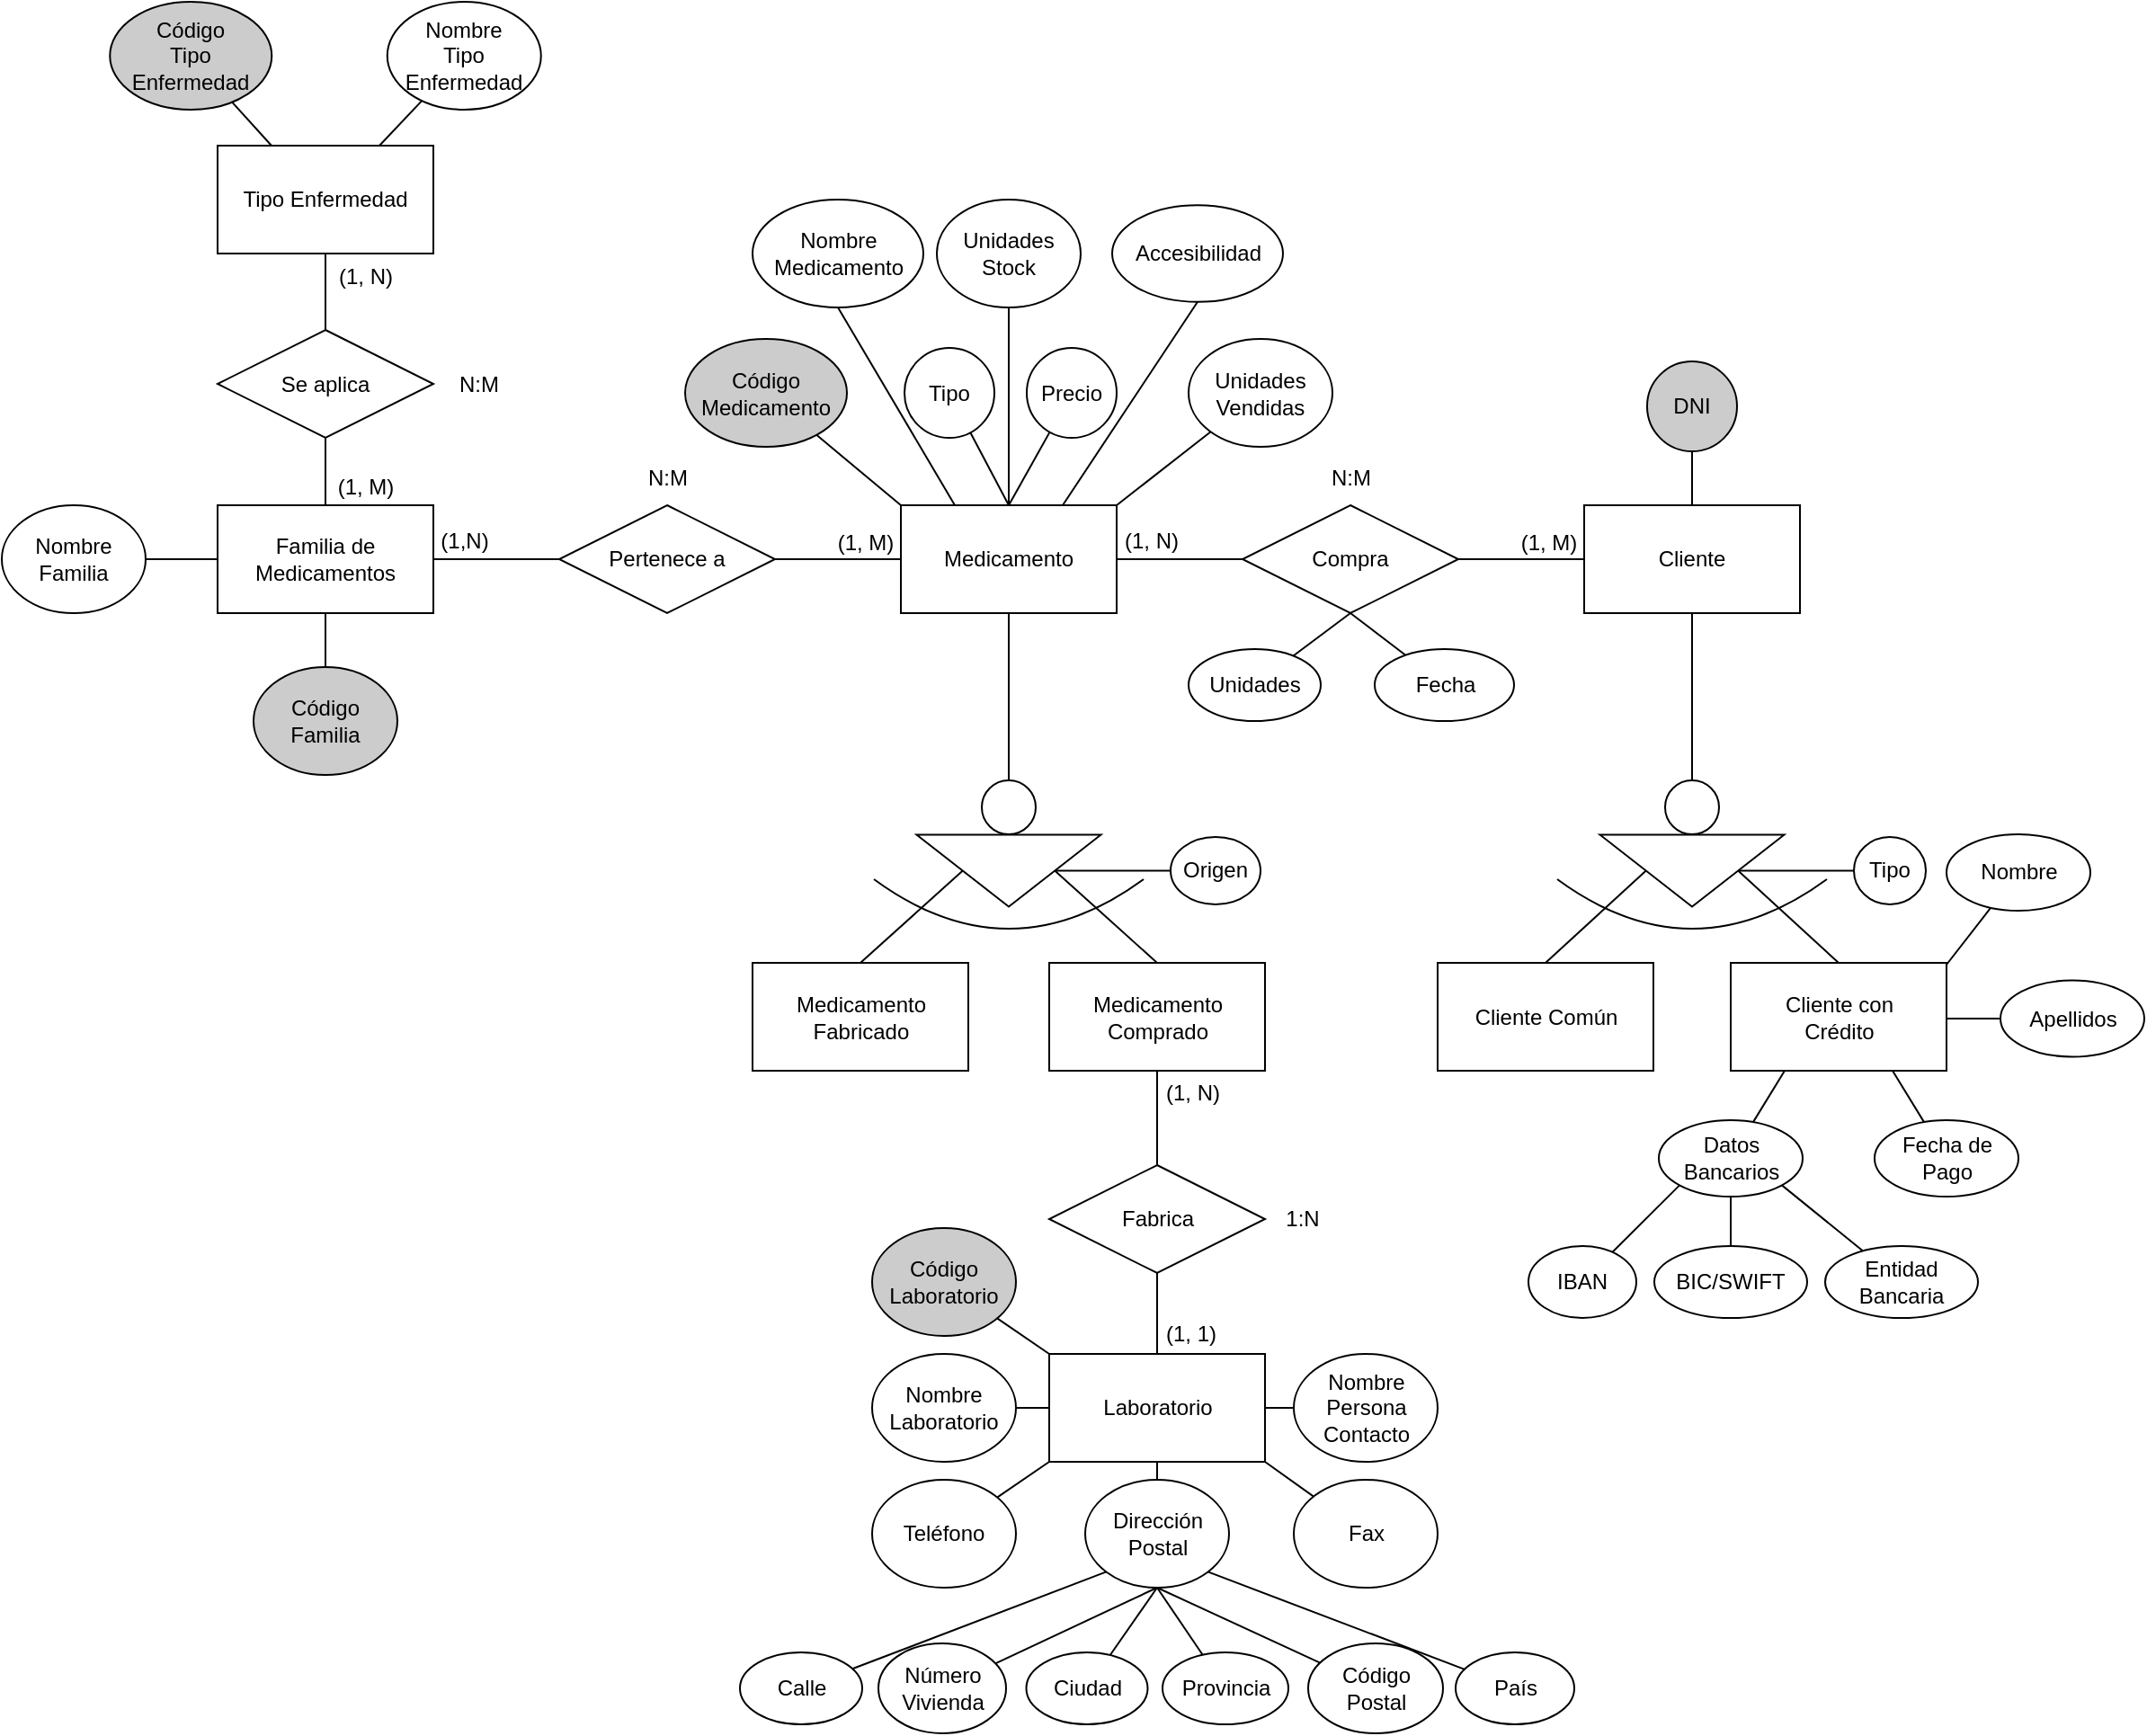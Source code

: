<mxfile version="28.2.5">
  <diagram name="Página-1" id="JD4PwRJWL19lmeDQ-SRT">
    <mxGraphModel grid="1" page="1" gridSize="10" guides="1" tooltips="1" connect="1" arrows="1" fold="1" pageScale="1" pageWidth="827" pageHeight="1169" math="0" shadow="0">
      <root>
        <mxCell id="0" />
        <mxCell id="1" parent="0" />
        <mxCell id="bsWr_UcNcLmMSR5cFl7x-3" style="rounded=0;orthogonalLoop=1;jettySize=auto;html=1;exitX=0.5;exitY=1;exitDx=0;exitDy=0;entryX=0.5;entryY=0;entryDx=0;entryDy=0;endArrow=none;endFill=0;" edge="1" parent="1" source="bqk4x763D3VUu08GPl7H-1" target="bsWr_UcNcLmMSR5cFl7x-2">
          <mxGeometry relative="1" as="geometry" />
        </mxCell>
        <mxCell id="bsWr_UcNcLmMSR5cFl7x-15" style="rounded=0;orthogonalLoop=1;jettySize=auto;html=1;exitX=1;exitY=0.5;exitDx=0;exitDy=0;entryX=0;entryY=0.5;entryDx=0;entryDy=0;endArrow=none;endFill=0;" edge="1" parent="1" source="bqk4x763D3VUu08GPl7H-1" target="bsWr_UcNcLmMSR5cFl7x-13">
          <mxGeometry relative="1" as="geometry" />
        </mxCell>
        <mxCell id="oKF7ZbudDrG4dtmhBBgI-5" style="rounded=0;orthogonalLoop=1;jettySize=auto;html=1;exitX=0;exitY=0;exitDx=0;exitDy=0;endArrow=none;endFill=0;" edge="1" parent="1" source="bqk4x763D3VUu08GPl7H-1" target="bqk4x763D3VUu08GPl7H-2">
          <mxGeometry relative="1" as="geometry" />
        </mxCell>
        <mxCell id="oKF7ZbudDrG4dtmhBBgI-6" style="rounded=0;orthogonalLoop=1;jettySize=auto;html=1;exitX=0.25;exitY=0;exitDx=0;exitDy=0;endArrow=none;endFill=0;entryX=0.5;entryY=1;entryDx=0;entryDy=0;" edge="1" parent="1" source="bqk4x763D3VUu08GPl7H-1" target="bqk4x763D3VUu08GPl7H-3">
          <mxGeometry relative="1" as="geometry" />
        </mxCell>
        <mxCell id="oKF7ZbudDrG4dtmhBBgI-7" style="rounded=0;orthogonalLoop=1;jettySize=auto;html=1;exitX=0.5;exitY=0;exitDx=0;exitDy=0;endArrow=none;endFill=0;" edge="1" parent="1" source="bqk4x763D3VUu08GPl7H-1" target="bqk4x763D3VUu08GPl7H-12">
          <mxGeometry relative="1" as="geometry" />
        </mxCell>
        <mxCell id="oKF7ZbudDrG4dtmhBBgI-8" style="rounded=0;orthogonalLoop=1;jettySize=auto;html=1;exitX=0.5;exitY=0;exitDx=0;exitDy=0;endArrow=none;endFill=0;" edge="1" parent="1" source="bqk4x763D3VUu08GPl7H-1" target="bqk4x763D3VUu08GPl7H-9">
          <mxGeometry relative="1" as="geometry" />
        </mxCell>
        <mxCell id="oKF7ZbudDrG4dtmhBBgI-9" style="rounded=0;orthogonalLoop=1;jettySize=auto;html=1;exitX=0.75;exitY=0;exitDx=0;exitDy=0;endArrow=none;endFill=0;entryX=0.5;entryY=1;entryDx=0;entryDy=0;" edge="1" parent="1" source="bqk4x763D3VUu08GPl7H-1" target="bqk4x763D3VUu08GPl7H-10">
          <mxGeometry relative="1" as="geometry" />
        </mxCell>
        <mxCell id="oKF7ZbudDrG4dtmhBBgI-10" style="rounded=0;orthogonalLoop=1;jettySize=auto;html=1;exitX=1;exitY=0;exitDx=0;exitDy=0;endArrow=none;endFill=0;" edge="1" parent="1" source="bqk4x763D3VUu08GPl7H-1" target="bqk4x763D3VUu08GPl7H-8">
          <mxGeometry relative="1" as="geometry" />
        </mxCell>
        <mxCell id="oKF7ZbudDrG4dtmhBBgI-11" style="rounded=0;orthogonalLoop=1;jettySize=auto;html=1;exitX=0.5;exitY=0;exitDx=0;exitDy=0;endArrow=none;endFill=0;" edge="1" parent="1" source="bqk4x763D3VUu08GPl7H-1" target="bqk4x763D3VUu08GPl7H-7">
          <mxGeometry relative="1" as="geometry" />
        </mxCell>
        <mxCell id="bqk4x763D3VUu08GPl7H-1" value="Medicamento" style="rounded=0;whiteSpace=wrap;html=1;" vertex="1" parent="1">
          <mxGeometry x="350" y="350" width="120" height="60" as="geometry" />
        </mxCell>
        <mxCell id="bqk4x763D3VUu08GPl7H-2" value="Código&lt;div&gt;Medicamento&lt;/div&gt;" style="ellipse;whiteSpace=wrap;html=1;strokeColor=default;fillColor=#CCCCCC;" vertex="1" parent="1">
          <mxGeometry x="230" y="257.5" width="90" height="60" as="geometry" />
        </mxCell>
        <mxCell id="bqk4x763D3VUu08GPl7H-3" value="Nombre&lt;div&gt;Medicamento&lt;/div&gt;" style="ellipse;whiteSpace=wrap;html=1;" vertex="1" parent="1">
          <mxGeometry x="267.5" y="180" width="95" height="60" as="geometry" />
        </mxCell>
        <mxCell id="bqk4x763D3VUu08GPl7H-7" value="Unidades Stock" style="ellipse;whiteSpace=wrap;html=1;" vertex="1" parent="1">
          <mxGeometry x="370" y="180" width="80" height="60" as="geometry" />
        </mxCell>
        <mxCell id="bqk4x763D3VUu08GPl7H-8" value="Unidades Vendidas" style="ellipse;whiteSpace=wrap;html=1;" vertex="1" parent="1">
          <mxGeometry x="510" y="257.5" width="80" height="60" as="geometry" />
        </mxCell>
        <mxCell id="bqk4x763D3VUu08GPl7H-9" value="Precio" style="ellipse;whiteSpace=wrap;html=1;" vertex="1" parent="1">
          <mxGeometry x="420" y="262.5" width="50" height="50" as="geometry" />
        </mxCell>
        <mxCell id="bqk4x763D3VUu08GPl7H-10" value="Accesibilidad" style="ellipse;whiteSpace=wrap;html=1;" vertex="1" parent="1">
          <mxGeometry x="467.5" y="183.13" width="95" height="53.75" as="geometry" />
        </mxCell>
        <mxCell id="S5JQYW-aJIc7uWE8FAIE-22" style="rounded=0;orthogonalLoop=1;jettySize=auto;html=1;exitX=0;exitY=0;exitDx=0;exitDy=0;endArrow=none;endFill=0;" edge="1" parent="1" source="bqk4x763D3VUu08GPl7H-11" target="bqk4x763D3VUu08GPl7H-13">
          <mxGeometry relative="1" as="geometry" />
        </mxCell>
        <mxCell id="S5JQYW-aJIc7uWE8FAIE-23" style="rounded=0;orthogonalLoop=1;jettySize=auto;html=1;exitX=0;exitY=1;exitDx=0;exitDy=0;endArrow=none;endFill=0;" edge="1" parent="1" source="bqk4x763D3VUu08GPl7H-11" target="bqk4x763D3VUu08GPl7H-15">
          <mxGeometry relative="1" as="geometry" />
        </mxCell>
        <mxCell id="S5JQYW-aJIc7uWE8FAIE-24" style="rounded=0;orthogonalLoop=1;jettySize=auto;html=1;exitX=0.5;exitY=1;exitDx=0;exitDy=0;endArrow=none;endFill=0;" edge="1" parent="1" source="bqk4x763D3VUu08GPl7H-11" target="bqk4x763D3VUu08GPl7H-16">
          <mxGeometry relative="1" as="geometry" />
        </mxCell>
        <mxCell id="S5JQYW-aJIc7uWE8FAIE-25" style="rounded=0;orthogonalLoop=1;jettySize=auto;html=1;exitX=1;exitY=1;exitDx=0;exitDy=0;endArrow=none;endFill=0;" edge="1" parent="1" source="bqk4x763D3VUu08GPl7H-11" target="bqk4x763D3VUu08GPl7H-17">
          <mxGeometry relative="1" as="geometry" />
        </mxCell>
        <mxCell id="S5JQYW-aJIc7uWE8FAIE-26" style="rounded=0;orthogonalLoop=1;jettySize=auto;html=1;exitX=1;exitY=0.5;exitDx=0;exitDy=0;endArrow=none;endFill=0;" edge="1" parent="1" source="bqk4x763D3VUu08GPl7H-11" target="bqk4x763D3VUu08GPl7H-18">
          <mxGeometry relative="1" as="geometry" />
        </mxCell>
        <mxCell id="bqk4x763D3VUu08GPl7H-11" value="Laboratorio" style="rounded=0;whiteSpace=wrap;html=1;" vertex="1" parent="1">
          <mxGeometry x="432.5" y="822" width="120" height="60" as="geometry" />
        </mxCell>
        <mxCell id="bqk4x763D3VUu08GPl7H-12" value="Tipo" style="ellipse;whiteSpace=wrap;html=1;" vertex="1" parent="1">
          <mxGeometry x="352" y="262.5" width="50" height="50" as="geometry" />
        </mxCell>
        <mxCell id="bqk4x763D3VUu08GPl7H-13" value="Código&lt;div&gt;Laboratorio&lt;/div&gt;" style="ellipse;whiteSpace=wrap;html=1;strokeColor=default;fillColor=#CCCCCC;" vertex="1" parent="1">
          <mxGeometry x="334" y="752" width="80" height="60" as="geometry" />
        </mxCell>
        <mxCell id="S5JQYW-aJIc7uWE8FAIE-21" style="rounded=0;orthogonalLoop=1;jettySize=auto;html=1;exitX=1;exitY=0.5;exitDx=0;exitDy=0;entryX=0;entryY=0.5;entryDx=0;entryDy=0;endArrow=none;endFill=0;" edge="1" parent="1" source="bqk4x763D3VUu08GPl7H-14" target="bqk4x763D3VUu08GPl7H-11">
          <mxGeometry relative="1" as="geometry" />
        </mxCell>
        <mxCell id="bqk4x763D3VUu08GPl7H-14" value="Nombre&lt;div&gt;Laboratorio&lt;/div&gt;" style="ellipse;whiteSpace=wrap;html=1;" vertex="1" parent="1">
          <mxGeometry x="334" y="822" width="80" height="60" as="geometry" />
        </mxCell>
        <mxCell id="bqk4x763D3VUu08GPl7H-15" value="Teléfono" style="ellipse;whiteSpace=wrap;html=1;" vertex="1" parent="1">
          <mxGeometry x="334" y="892" width="80" height="60" as="geometry" />
        </mxCell>
        <mxCell id="S5JQYW-aJIc7uWE8FAIE-34" style="rounded=0;orthogonalLoop=1;jettySize=auto;html=1;exitX=0;exitY=1;exitDx=0;exitDy=0;endArrow=none;endFill=0;" edge="1" parent="1" source="bqk4x763D3VUu08GPl7H-16" target="S5JQYW-aJIc7uWE8FAIE-27">
          <mxGeometry relative="1" as="geometry" />
        </mxCell>
        <mxCell id="S5JQYW-aJIc7uWE8FAIE-35" style="rounded=0;orthogonalLoop=1;jettySize=auto;html=1;exitX=0.5;exitY=1;exitDx=0;exitDy=0;endArrow=none;endFill=0;" edge="1" parent="1" source="bqk4x763D3VUu08GPl7H-16" target="S5JQYW-aJIc7uWE8FAIE-28">
          <mxGeometry relative="1" as="geometry" />
        </mxCell>
        <mxCell id="S5JQYW-aJIc7uWE8FAIE-36" style="rounded=0;orthogonalLoop=1;jettySize=auto;html=1;exitX=0.5;exitY=1;exitDx=0;exitDy=0;endArrow=none;endFill=0;" edge="1" parent="1" source="bqk4x763D3VUu08GPl7H-16" target="S5JQYW-aJIc7uWE8FAIE-29">
          <mxGeometry relative="1" as="geometry" />
        </mxCell>
        <mxCell id="S5JQYW-aJIc7uWE8FAIE-37" style="rounded=0;orthogonalLoop=1;jettySize=auto;html=1;exitX=0.5;exitY=1;exitDx=0;exitDy=0;endArrow=none;endFill=0;" edge="1" parent="1" source="bqk4x763D3VUu08GPl7H-16" target="S5JQYW-aJIc7uWE8FAIE-30">
          <mxGeometry relative="1" as="geometry" />
        </mxCell>
        <mxCell id="S5JQYW-aJIc7uWE8FAIE-38" style="rounded=0;orthogonalLoop=1;jettySize=auto;html=1;exitX=0.5;exitY=1;exitDx=0;exitDy=0;endArrow=none;endFill=0;" edge="1" parent="1" source="bqk4x763D3VUu08GPl7H-16" target="S5JQYW-aJIc7uWE8FAIE-31">
          <mxGeometry relative="1" as="geometry" />
        </mxCell>
        <mxCell id="S5JQYW-aJIc7uWE8FAIE-39" style="rounded=0;orthogonalLoop=1;jettySize=auto;html=1;exitX=1;exitY=1;exitDx=0;exitDy=0;endArrow=none;endFill=0;" edge="1" parent="1" source="bqk4x763D3VUu08GPl7H-16" target="S5JQYW-aJIc7uWE8FAIE-32">
          <mxGeometry relative="1" as="geometry" />
        </mxCell>
        <mxCell id="bqk4x763D3VUu08GPl7H-16" value="Dirección&lt;div&gt;Postal&lt;/div&gt;" style="ellipse;whiteSpace=wrap;html=1;" vertex="1" parent="1">
          <mxGeometry x="452.5" y="892" width="80" height="60" as="geometry" />
        </mxCell>
        <mxCell id="bqk4x763D3VUu08GPl7H-17" value="Fax" style="ellipse;whiteSpace=wrap;html=1;" vertex="1" parent="1">
          <mxGeometry x="568.5" y="892" width="80" height="60" as="geometry" />
        </mxCell>
        <mxCell id="bqk4x763D3VUu08GPl7H-18" value="Nombre Persona Contacto" style="ellipse;whiteSpace=wrap;html=1;" vertex="1" parent="1">
          <mxGeometry x="568.5" y="822" width="80" height="60" as="geometry" />
        </mxCell>
        <mxCell id="bqk4x763D3VUu08GPl7H-22" style="rounded=0;orthogonalLoop=1;jettySize=auto;html=1;exitX=0.5;exitY=1;exitDx=0;exitDy=0;endArrow=none;endFill=0;" edge="1" parent="1" source="bqk4x763D3VUu08GPl7H-20" target="bqk4x763D3VUu08GPl7H-11">
          <mxGeometry relative="1" as="geometry" />
        </mxCell>
        <mxCell id="bsWr_UcNcLmMSR5cFl7x-11" style="rounded=0;orthogonalLoop=1;jettySize=auto;html=1;exitX=0.5;exitY=0;exitDx=0;exitDy=0;entryX=0.5;entryY=1;entryDx=0;entryDy=0;endArrow=none;endFill=0;" edge="1" parent="1" source="bqk4x763D3VUu08GPl7H-20" target="bsWr_UcNcLmMSR5cFl7x-8">
          <mxGeometry relative="1" as="geometry" />
        </mxCell>
        <mxCell id="bqk4x763D3VUu08GPl7H-20" value="Fabrica" style="shape=rhombus;perimeter=rhombusPerimeter;whiteSpace=wrap;html=1;align=center;" vertex="1" parent="1">
          <mxGeometry x="432.5" y="717" width="120" height="60" as="geometry" />
        </mxCell>
        <mxCell id="bqk4x763D3VUu08GPl7H-23" value="(1, 1)" style="text;html=1;align=center;verticalAlign=middle;resizable=0;points=[];autosize=1;strokeColor=none;fillColor=none;" vertex="1" parent="1">
          <mxGeometry x="486" y="796" width="50" height="30" as="geometry" />
        </mxCell>
        <mxCell id="bqk4x763D3VUu08GPl7H-34" style="rounded=0;orthogonalLoop=1;jettySize=auto;html=1;exitX=1;exitY=0.5;exitDx=0;exitDy=0;entryX=0;entryY=0.5;entryDx=0;entryDy=0;endArrow=none;endFill=0;" edge="1" parent="1" source="bqk4x763D3VUu08GPl7H-30" target="bqk4x763D3VUu08GPl7H-33">
          <mxGeometry relative="1" as="geometry" />
        </mxCell>
        <mxCell id="oKF7ZbudDrG4dtmhBBgI-1" style="rounded=0;orthogonalLoop=1;jettySize=auto;html=1;exitX=0.5;exitY=1;exitDx=0;exitDy=0;endArrow=none;endFill=0;" edge="1" parent="1" source="bqk4x763D3VUu08GPl7H-30" target="bqk4x763D3VUu08GPl7H-38">
          <mxGeometry relative="1" as="geometry" />
        </mxCell>
        <mxCell id="oKF7ZbudDrG4dtmhBBgI-2" style="rounded=0;orthogonalLoop=1;jettySize=auto;html=1;exitX=0;exitY=0.5;exitDx=0;exitDy=0;entryX=1;entryY=0.5;entryDx=0;entryDy=0;endArrow=none;endFill=0;" edge="1" parent="1" source="bqk4x763D3VUu08GPl7H-30" target="bqk4x763D3VUu08GPl7H-40">
          <mxGeometry relative="1" as="geometry" />
        </mxCell>
        <mxCell id="kRFeWtvTW2vMCJdyaZ2_-5" style="rounded=0;orthogonalLoop=1;jettySize=auto;html=1;exitX=0.5;exitY=0;exitDx=0;exitDy=0;entryX=0.5;entryY=1;entryDx=0;entryDy=0;endArrow=none;endFill=0;" edge="1" parent="1" source="bqk4x763D3VUu08GPl7H-30" target="kRFeWtvTW2vMCJdyaZ2_-4">
          <mxGeometry relative="1" as="geometry" />
        </mxCell>
        <mxCell id="bqk4x763D3VUu08GPl7H-30" value="Familia de&lt;div&gt;Medicamentos&lt;/div&gt;" style="rounded=0;whiteSpace=wrap;html=1;" vertex="1" parent="1">
          <mxGeometry x="-30" y="350" width="120" height="60" as="geometry" />
        </mxCell>
        <mxCell id="bqk4x763D3VUu08GPl7H-35" style="rounded=0;orthogonalLoop=1;jettySize=auto;html=1;exitX=1;exitY=0.5;exitDx=0;exitDy=0;entryX=0;entryY=0.5;entryDx=0;entryDy=0;endArrow=none;endFill=0;" edge="1" parent="1" source="bqk4x763D3VUu08GPl7H-33" target="bqk4x763D3VUu08GPl7H-1">
          <mxGeometry relative="1" as="geometry" />
        </mxCell>
        <mxCell id="bqk4x763D3VUu08GPl7H-33" value="Pertenece a" style="shape=rhombus;perimeter=rhombusPerimeter;whiteSpace=wrap;html=1;align=center;" vertex="1" parent="1">
          <mxGeometry x="160" y="350" width="120" height="60" as="geometry" />
        </mxCell>
        <mxCell id="bqk4x763D3VUu08GPl7H-36" value="(1,N)" style="text;html=1;align=center;verticalAlign=middle;resizable=0;points=[];autosize=1;strokeColor=none;fillColor=none;" vertex="1" parent="1">
          <mxGeometry x="82" y="355" width="50" height="30" as="geometry" />
        </mxCell>
        <mxCell id="bqk4x763D3VUu08GPl7H-37" value="(1, M)" style="text;html=1;align=center;verticalAlign=middle;resizable=0;points=[];autosize=1;strokeColor=none;fillColor=none;" vertex="1" parent="1">
          <mxGeometry x="305" y="356" width="50" height="30" as="geometry" />
        </mxCell>
        <mxCell id="bqk4x763D3VUu08GPl7H-38" value="Código&lt;div&gt;Familia&lt;/div&gt;" style="ellipse;whiteSpace=wrap;html=1;strokeColor=default;fillColor=#CCCCCC;" vertex="1" parent="1">
          <mxGeometry x="-10" y="440" width="80" height="60" as="geometry" />
        </mxCell>
        <mxCell id="bqk4x763D3VUu08GPl7H-40" value="Nombre&lt;div&gt;Familia&lt;/div&gt;" style="ellipse;whiteSpace=wrap;html=1;" vertex="1" parent="1">
          <mxGeometry x="-150" y="350" width="80" height="60" as="geometry" />
        </mxCell>
        <mxCell id="bsWr_UcNcLmMSR5cFl7x-4" style="rounded=0;orthogonalLoop=1;jettySize=auto;html=1;exitX=0.5;exitY=0;exitDx=0;exitDy=0;entryX=0;entryY=0.5;entryDx=0;entryDy=0;endArrow=none;endFill=0;" edge="1" parent="1" source="bsWr_UcNcLmMSR5cFl7x-1" target="bsWr_UcNcLmMSR5cFl7x-6">
          <mxGeometry relative="1" as="geometry">
            <mxPoint x="500" y="553.207" as="targetPoint" />
          </mxGeometry>
        </mxCell>
        <mxCell id="bsWr_UcNcLmMSR5cFl7x-1" value="" style="triangle;whiteSpace=wrap;html=1;rotation=90;" vertex="1" parent="1">
          <mxGeometry x="390" y="502" width="40" height="102.5" as="geometry" />
        </mxCell>
        <mxCell id="bsWr_UcNcLmMSR5cFl7x-2" value="" style="ellipse;whiteSpace=wrap;html=1;aspect=fixed;" vertex="1" parent="1">
          <mxGeometry x="395" y="503" width="30" height="30" as="geometry" />
        </mxCell>
        <mxCell id="bsWr_UcNcLmMSR5cFl7x-6" value="Origen" style="ellipse;whiteSpace=wrap;html=1;" vertex="1" parent="1">
          <mxGeometry x="500" y="534.5" width="50" height="37.5" as="geometry" />
        </mxCell>
        <mxCell id="bsWr_UcNcLmMSR5cFl7x-9" style="rounded=0;orthogonalLoop=1;jettySize=auto;html=1;exitX=0.5;exitY=0;exitDx=0;exitDy=0;entryX=0.5;entryY=1;entryDx=0;entryDy=0;endArrow=none;endFill=0;" edge="1" parent="1" source="bsWr_UcNcLmMSR5cFl7x-7" target="bsWr_UcNcLmMSR5cFl7x-1">
          <mxGeometry relative="1" as="geometry" />
        </mxCell>
        <mxCell id="bsWr_UcNcLmMSR5cFl7x-7" value="Medicamento&lt;div&gt;Fabricado&lt;/div&gt;" style="rounded=0;whiteSpace=wrap;html=1;" vertex="1" parent="1">
          <mxGeometry x="267.5" y="604.5" width="120" height="60" as="geometry" />
        </mxCell>
        <mxCell id="bsWr_UcNcLmMSR5cFl7x-10" style="rounded=0;orthogonalLoop=1;jettySize=auto;html=1;exitX=0.5;exitY=0;exitDx=0;exitDy=0;entryX=0.5;entryY=0;entryDx=0;entryDy=0;endArrow=none;endFill=0;" edge="1" parent="1" source="bsWr_UcNcLmMSR5cFl7x-8" target="bsWr_UcNcLmMSR5cFl7x-1">
          <mxGeometry relative="1" as="geometry" />
        </mxCell>
        <mxCell id="bsWr_UcNcLmMSR5cFl7x-8" value="Medicamento&lt;div&gt;Comprado&lt;/div&gt;" style="rounded=0;whiteSpace=wrap;html=1;" vertex="1" parent="1">
          <mxGeometry x="432.5" y="604.5" width="120" height="60" as="geometry" />
        </mxCell>
        <mxCell id="bsWr_UcNcLmMSR5cFl7x-12" value="(1, N)" style="text;html=1;align=center;verticalAlign=middle;resizable=0;points=[];autosize=1;strokeColor=none;fillColor=none;" vertex="1" parent="1">
          <mxGeometry x="487" y="661.5" width="50" height="30" as="geometry" />
        </mxCell>
        <mxCell id="bsWr_UcNcLmMSR5cFl7x-16" style="rounded=0;orthogonalLoop=1;jettySize=auto;html=1;exitX=1;exitY=0.5;exitDx=0;exitDy=0;entryX=0;entryY=0.5;entryDx=0;entryDy=0;endArrow=none;endFill=0;" edge="1" parent="1" source="bsWr_UcNcLmMSR5cFl7x-13" target="bsWr_UcNcLmMSR5cFl7x-14">
          <mxGeometry relative="1" as="geometry" />
        </mxCell>
        <mxCell id="S5JQYW-aJIc7uWE8FAIE-43" style="rounded=0;orthogonalLoop=1;jettySize=auto;html=1;exitX=0.5;exitY=1;exitDx=0;exitDy=0;endArrow=none;endFill=0;" edge="1" parent="1" source="bsWr_UcNcLmMSR5cFl7x-13" target="S5JQYW-aJIc7uWE8FAIE-41">
          <mxGeometry relative="1" as="geometry" />
        </mxCell>
        <mxCell id="S5JQYW-aJIc7uWE8FAIE-44" style="rounded=0;orthogonalLoop=1;jettySize=auto;html=1;exitX=0.5;exitY=1;exitDx=0;exitDy=0;endArrow=none;endFill=0;" edge="1" parent="1" source="bsWr_UcNcLmMSR5cFl7x-13" target="S5JQYW-aJIc7uWE8FAIE-42">
          <mxGeometry relative="1" as="geometry" />
        </mxCell>
        <mxCell id="bsWr_UcNcLmMSR5cFl7x-13" value="Compra" style="shape=rhombus;perimeter=rhombusPerimeter;whiteSpace=wrap;html=1;align=center;" vertex="1" parent="1">
          <mxGeometry x="540" y="350" width="120" height="60" as="geometry" />
        </mxCell>
        <mxCell id="bsWr_UcNcLmMSR5cFl7x-27" style="rounded=0;orthogonalLoop=1;jettySize=auto;html=1;exitX=0.5;exitY=1;exitDx=0;exitDy=0;endArrow=none;endFill=0;" edge="1" parent="1" source="bsWr_UcNcLmMSR5cFl7x-14" target="bsWr_UcNcLmMSR5cFl7x-22">
          <mxGeometry relative="1" as="geometry" />
        </mxCell>
        <mxCell id="S5JQYW-aJIc7uWE8FAIE-9" style="rounded=0;orthogonalLoop=1;jettySize=auto;html=1;exitX=1;exitY=0;exitDx=0;exitDy=0;endArrow=none;endFill=0;" edge="1" parent="1" target="S5JQYW-aJIc7uWE8FAIE-5">
          <mxGeometry relative="1" as="geometry">
            <mxPoint x="931.5" y="605.5" as="sourcePoint" />
          </mxGeometry>
        </mxCell>
        <mxCell id="bsWr_UcNcLmMSR5cFl7x-14" value="Cliente" style="rounded=0;whiteSpace=wrap;html=1;" vertex="1" parent="1">
          <mxGeometry x="730" y="350" width="120" height="60" as="geometry" />
        </mxCell>
        <mxCell id="bsWr_UcNcLmMSR5cFl7x-19" value="" style="curved=1;endArrow=none;html=1;rounded=0;endFill=0;" edge="1" parent="1">
          <mxGeometry width="50" height="50" relative="1" as="geometry">
            <mxPoint x="335" y="558" as="sourcePoint" />
            <mxPoint x="485" y="558" as="targetPoint" />
            <Array as="points">
              <mxPoint x="410" y="613" />
            </Array>
          </mxGeometry>
        </mxCell>
        <mxCell id="bsWr_UcNcLmMSR5cFl7x-20" style="rounded=0;orthogonalLoop=1;jettySize=auto;html=1;exitX=0.5;exitY=0;exitDx=0;exitDy=0;entryX=0;entryY=0.5;entryDx=0;entryDy=0;endArrow=none;endFill=0;" edge="1" parent="1" source="bsWr_UcNcLmMSR5cFl7x-21" target="bsWr_UcNcLmMSR5cFl7x-23">
          <mxGeometry relative="1" as="geometry">
            <mxPoint x="880" y="553.207" as="targetPoint" />
          </mxGeometry>
        </mxCell>
        <mxCell id="bsWr_UcNcLmMSR5cFl7x-21" value="" style="triangle;whiteSpace=wrap;html=1;rotation=90;" vertex="1" parent="1">
          <mxGeometry x="770" y="502" width="40" height="102.5" as="geometry" />
        </mxCell>
        <mxCell id="bsWr_UcNcLmMSR5cFl7x-22" value="" style="ellipse;whiteSpace=wrap;html=1;aspect=fixed;" vertex="1" parent="1">
          <mxGeometry x="775" y="503" width="30" height="30" as="geometry" />
        </mxCell>
        <mxCell id="bsWr_UcNcLmMSR5cFl7x-23" value="Tipo" style="ellipse;whiteSpace=wrap;html=1;" vertex="1" parent="1">
          <mxGeometry x="880" y="534.5" width="40" height="37.5" as="geometry" />
        </mxCell>
        <mxCell id="bsWr_UcNcLmMSR5cFl7x-24" style="rounded=0;orthogonalLoop=1;jettySize=auto;html=1;exitX=0.5;exitY=0;exitDx=0;exitDy=0;entryX=0.5;entryY=1;entryDx=0;entryDy=0;endArrow=none;endFill=0;" edge="1" parent="1" source="bsWr_UcNcLmMSR5cFl7x-28" target="bsWr_UcNcLmMSR5cFl7x-21">
          <mxGeometry relative="1" as="geometry">
            <mxPoint x="708" y="605" as="sourcePoint" />
          </mxGeometry>
        </mxCell>
        <mxCell id="bsWr_UcNcLmMSR5cFl7x-25" style="rounded=0;orthogonalLoop=1;jettySize=auto;html=1;exitX=0.5;exitY=0;exitDx=0;exitDy=0;entryX=0.5;entryY=0;entryDx=0;entryDy=0;endArrow=none;endFill=0;" edge="1" parent="1" source="S5JQYW-aJIc7uWE8FAIE-10" target="bsWr_UcNcLmMSR5cFl7x-21">
          <mxGeometry relative="1" as="geometry">
            <mxPoint x="873" y="605" as="sourcePoint" />
          </mxGeometry>
        </mxCell>
        <mxCell id="bsWr_UcNcLmMSR5cFl7x-28" value="Cliente Común" style="rounded=0;whiteSpace=wrap;html=1;" vertex="1" parent="1">
          <mxGeometry x="648.5" y="604.5" width="120" height="60" as="geometry" />
        </mxCell>
        <mxCell id="oKF7ZbudDrG4dtmhBBgI-4" value="N:M" style="text;html=1;align=center;verticalAlign=middle;resizable=0;points=[];autosize=1;strokeColor=none;fillColor=none;" vertex="1" parent="1">
          <mxGeometry x="195" y="320" width="50" height="30" as="geometry" />
        </mxCell>
        <mxCell id="oKF7ZbudDrG4dtmhBBgI-12" value="(1, N)" style="text;html=1;align=center;verticalAlign=middle;resizable=0;points=[];autosize=1;strokeColor=none;fillColor=none;" vertex="1" parent="1">
          <mxGeometry x="464" y="355" width="50" height="30" as="geometry" />
        </mxCell>
        <mxCell id="S5JQYW-aJIc7uWE8FAIE-1" value="(1, M)" style="text;html=1;align=center;verticalAlign=middle;resizable=0;points=[];autosize=1;strokeColor=none;fillColor=none;" vertex="1" parent="1">
          <mxGeometry x="685" y="356" width="50" height="30" as="geometry" />
        </mxCell>
        <mxCell id="S5JQYW-aJIc7uWE8FAIE-2" value="N:M" style="text;html=1;align=center;verticalAlign=middle;resizable=0;points=[];autosize=1;strokeColor=none;fillColor=none;" vertex="1" parent="1">
          <mxGeometry x="575" y="320" width="50" height="30" as="geometry" />
        </mxCell>
        <mxCell id="S5JQYW-aJIc7uWE8FAIE-4" style="rounded=0;orthogonalLoop=1;jettySize=auto;html=1;exitX=0.5;exitY=1;exitDx=0;exitDy=0;entryX=0.5;entryY=0;entryDx=0;entryDy=0;endArrow=none;endFill=0;" edge="1" parent="1" source="S5JQYW-aJIc7uWE8FAIE-3" target="bsWr_UcNcLmMSR5cFl7x-14">
          <mxGeometry relative="1" as="geometry" />
        </mxCell>
        <mxCell id="S5JQYW-aJIc7uWE8FAIE-3" value="DNI" style="ellipse;whiteSpace=wrap;html=1;fillColor=#CCCCCC;" vertex="1" parent="1">
          <mxGeometry x="765" y="270" width="50" height="50" as="geometry" />
        </mxCell>
        <mxCell id="S5JQYW-aJIc7uWE8FAIE-5" value="Nombre" style="ellipse;whiteSpace=wrap;html=1;" vertex="1" parent="1">
          <mxGeometry x="931.5" y="533" width="80" height="42.5" as="geometry" />
        </mxCell>
        <mxCell id="S5JQYW-aJIc7uWE8FAIE-7" style="rounded=0;orthogonalLoop=1;jettySize=auto;html=1;exitX=0;exitY=0.5;exitDx=0;exitDy=0;entryX=1;entryY=0.5;entryDx=0;entryDy=0;endArrow=none;endFill=0;" edge="1" parent="1" source="S5JQYW-aJIc7uWE8FAIE-6">
          <mxGeometry relative="1" as="geometry">
            <mxPoint x="931.5" y="635.5" as="targetPoint" />
          </mxGeometry>
        </mxCell>
        <mxCell id="S5JQYW-aJIc7uWE8FAIE-6" value="Apellidos" style="ellipse;whiteSpace=wrap;html=1;" vertex="1" parent="1">
          <mxGeometry x="961.5" y="614.25" width="80" height="42.5" as="geometry" />
        </mxCell>
        <mxCell id="S5JQYW-aJIc7uWE8FAIE-16" style="rounded=0;orthogonalLoop=1;jettySize=auto;html=1;exitX=0.25;exitY=1;exitDx=0;exitDy=0;endArrow=none;endFill=0;" edge="1" parent="1" source="S5JQYW-aJIc7uWE8FAIE-10" target="S5JQYW-aJIc7uWE8FAIE-11">
          <mxGeometry relative="1" as="geometry" />
        </mxCell>
        <mxCell id="S5JQYW-aJIc7uWE8FAIE-17" style="rounded=0;orthogonalLoop=1;jettySize=auto;html=1;exitX=0.75;exitY=1;exitDx=0;exitDy=0;endArrow=none;endFill=0;" edge="1" parent="1" source="S5JQYW-aJIc7uWE8FAIE-10" target="S5JQYW-aJIc7uWE8FAIE-12">
          <mxGeometry relative="1" as="geometry" />
        </mxCell>
        <mxCell id="S5JQYW-aJIc7uWE8FAIE-10" value="Cliente con&lt;div&gt;Crédito&lt;/div&gt;" style="rounded=0;whiteSpace=wrap;html=1;" vertex="1" parent="1">
          <mxGeometry x="811.5" y="604.5" width="120" height="60" as="geometry" />
        </mxCell>
        <mxCell id="S5JQYW-aJIc7uWE8FAIE-18" style="rounded=0;orthogonalLoop=1;jettySize=auto;html=1;exitX=0.5;exitY=1;exitDx=0;exitDy=0;entryX=0.5;entryY=0;entryDx=0;entryDy=0;endArrow=none;endFill=0;" edge="1" parent="1" source="S5JQYW-aJIc7uWE8FAIE-11" target="S5JQYW-aJIc7uWE8FAIE-14">
          <mxGeometry relative="1" as="geometry" />
        </mxCell>
        <mxCell id="S5JQYW-aJIc7uWE8FAIE-19" style="rounded=0;orthogonalLoop=1;jettySize=auto;html=1;exitX=0;exitY=1;exitDx=0;exitDy=0;endArrow=none;endFill=0;" edge="1" parent="1" source="S5JQYW-aJIc7uWE8FAIE-11" target="S5JQYW-aJIc7uWE8FAIE-13">
          <mxGeometry relative="1" as="geometry" />
        </mxCell>
        <mxCell id="S5JQYW-aJIc7uWE8FAIE-20" style="rounded=0;orthogonalLoop=1;jettySize=auto;html=1;exitX=1;exitY=1;exitDx=0;exitDy=0;endArrow=none;endFill=0;" edge="1" parent="1" source="S5JQYW-aJIc7uWE8FAIE-11" target="S5JQYW-aJIc7uWE8FAIE-15">
          <mxGeometry relative="1" as="geometry" />
        </mxCell>
        <mxCell id="S5JQYW-aJIc7uWE8FAIE-11" value="Datos Bancarios" style="ellipse;whiteSpace=wrap;html=1;" vertex="1" parent="1">
          <mxGeometry x="771.5" y="692" width="80" height="42.5" as="geometry" />
        </mxCell>
        <mxCell id="S5JQYW-aJIc7uWE8FAIE-12" value="Fecha de Pago" style="ellipse;whiteSpace=wrap;html=1;" vertex="1" parent="1">
          <mxGeometry x="891.5" y="692" width="80" height="42.5" as="geometry" />
        </mxCell>
        <mxCell id="S5JQYW-aJIc7uWE8FAIE-13" value="IBAN" style="ellipse;whiteSpace=wrap;html=1;" vertex="1" parent="1">
          <mxGeometry x="699" y="762" width="60" height="40" as="geometry" />
        </mxCell>
        <mxCell id="S5JQYW-aJIc7uWE8FAIE-14" value="BIC/SWIFT" style="ellipse;whiteSpace=wrap;html=1;" vertex="1" parent="1">
          <mxGeometry x="769" y="762" width="85" height="40" as="geometry" />
        </mxCell>
        <mxCell id="S5JQYW-aJIc7uWE8FAIE-15" value="Entidad Bancaria" style="ellipse;whiteSpace=wrap;html=1;" vertex="1" parent="1">
          <mxGeometry x="864" y="762" width="85" height="40" as="geometry" />
        </mxCell>
        <mxCell id="S5JQYW-aJIc7uWE8FAIE-27" value="Calle" style="ellipse;whiteSpace=wrap;html=1;" vertex="1" parent="1">
          <mxGeometry x="260.5" y="988" width="68" height="40" as="geometry" />
        </mxCell>
        <mxCell id="S5JQYW-aJIc7uWE8FAIE-28" value="Número Vivienda" style="ellipse;whiteSpace=wrap;html=1;" vertex="1" parent="1">
          <mxGeometry x="337.5" y="983" width="71" height="50" as="geometry" />
        </mxCell>
        <mxCell id="S5JQYW-aJIc7uWE8FAIE-29" value="Ciudad" style="ellipse;whiteSpace=wrap;html=1;" vertex="1" parent="1">
          <mxGeometry x="419.75" y="988" width="67.5" height="40" as="geometry" />
        </mxCell>
        <mxCell id="S5JQYW-aJIc7uWE8FAIE-30" value="Provincia" style="ellipse;whiteSpace=wrap;html=1;" vertex="1" parent="1">
          <mxGeometry x="495.5" y="988" width="70" height="40" as="geometry" />
        </mxCell>
        <mxCell id="S5JQYW-aJIc7uWE8FAIE-31" value="Código Postal" style="ellipse;whiteSpace=wrap;html=1;" vertex="1" parent="1">
          <mxGeometry x="576.5" y="983" width="75" height="50" as="geometry" />
        </mxCell>
        <mxCell id="S5JQYW-aJIc7uWE8FAIE-32" value="País" style="ellipse;whiteSpace=wrap;html=1;" vertex="1" parent="1">
          <mxGeometry x="658.5" y="988" width="66" height="40" as="geometry" />
        </mxCell>
        <mxCell id="S5JQYW-aJIc7uWE8FAIE-40" value="" style="curved=1;endArrow=none;html=1;rounded=0;endFill=0;" edge="1" parent="1">
          <mxGeometry width="50" height="50" relative="1" as="geometry">
            <mxPoint x="715" y="558" as="sourcePoint" />
            <mxPoint x="865" y="558" as="targetPoint" />
            <Array as="points">
              <mxPoint x="790" y="613" />
            </Array>
          </mxGeometry>
        </mxCell>
        <mxCell id="S5JQYW-aJIc7uWE8FAIE-41" value="Unidades" style="ellipse;whiteSpace=wrap;html=1;" vertex="1" parent="1">
          <mxGeometry x="510" y="430" width="73.5" height="40" as="geometry" />
        </mxCell>
        <mxCell id="S5JQYW-aJIc7uWE8FAIE-42" value="Fecha" style="ellipse;whiteSpace=wrap;html=1;" vertex="1" parent="1">
          <mxGeometry x="613.5" y="430" width="77.5" height="40" as="geometry" />
        </mxCell>
        <mxCell id="S5JQYW-aJIc7uWE8FAIE-45" value="1:N" style="text;html=1;align=center;verticalAlign=middle;resizable=0;points=[];autosize=1;strokeColor=none;fillColor=none;" vertex="1" parent="1">
          <mxGeometry x="552.5" y="732" width="40" height="30" as="geometry" />
        </mxCell>
        <mxCell id="kRFeWtvTW2vMCJdyaZ2_-13" style="rounded=0;orthogonalLoop=1;jettySize=auto;html=1;exitX=0.25;exitY=0;exitDx=0;exitDy=0;endArrow=none;endFill=0;" edge="1" parent="1" source="kRFeWtvTW2vMCJdyaZ2_-1" target="kRFeWtvTW2vMCJdyaZ2_-11">
          <mxGeometry relative="1" as="geometry" />
        </mxCell>
        <mxCell id="kRFeWtvTW2vMCJdyaZ2_-14" style="rounded=0;orthogonalLoop=1;jettySize=auto;html=1;exitX=0.75;exitY=0;exitDx=0;exitDy=0;endArrow=none;endFill=0;" edge="1" parent="1" source="kRFeWtvTW2vMCJdyaZ2_-1" target="kRFeWtvTW2vMCJdyaZ2_-12">
          <mxGeometry relative="1" as="geometry" />
        </mxCell>
        <mxCell id="kRFeWtvTW2vMCJdyaZ2_-1" value="Tipo Enfermedad" style="rounded=0;whiteSpace=wrap;html=1;" vertex="1" parent="1">
          <mxGeometry x="-30" y="150" width="120" height="60" as="geometry" />
        </mxCell>
        <mxCell id="kRFeWtvTW2vMCJdyaZ2_-6" style="rounded=0;orthogonalLoop=1;jettySize=auto;html=1;exitX=0.5;exitY=0;exitDx=0;exitDy=0;entryX=0.5;entryY=1;entryDx=0;entryDy=0;endArrow=none;endFill=0;" edge="1" parent="1" source="kRFeWtvTW2vMCJdyaZ2_-4" target="kRFeWtvTW2vMCJdyaZ2_-1">
          <mxGeometry relative="1" as="geometry" />
        </mxCell>
        <mxCell id="kRFeWtvTW2vMCJdyaZ2_-4" value="Se aplica" style="shape=rhombus;perimeter=rhombusPerimeter;whiteSpace=wrap;html=1;align=center;" vertex="1" parent="1">
          <mxGeometry x="-30" y="252.5" width="120" height="60" as="geometry" />
        </mxCell>
        <mxCell id="kRFeWtvTW2vMCJdyaZ2_-7" value="(1, N)" style="text;html=1;align=center;verticalAlign=middle;resizable=0;points=[];autosize=1;strokeColor=none;fillColor=none;" vertex="1" parent="1">
          <mxGeometry x="27" y="208" width="50" height="30" as="geometry" />
        </mxCell>
        <mxCell id="kRFeWtvTW2vMCJdyaZ2_-8" value="(1, M)" style="text;html=1;align=center;verticalAlign=middle;resizable=0;points=[];autosize=1;strokeColor=none;fillColor=none;" vertex="1" parent="1">
          <mxGeometry x="27" y="325" width="50" height="30" as="geometry" />
        </mxCell>
        <mxCell id="kRFeWtvTW2vMCJdyaZ2_-9" value="N:M" style="text;html=1;align=center;verticalAlign=middle;resizable=0;points=[];autosize=1;strokeColor=none;fillColor=none;" vertex="1" parent="1">
          <mxGeometry x="90" y="267.5" width="50" height="30" as="geometry" />
        </mxCell>
        <mxCell id="kRFeWtvTW2vMCJdyaZ2_-11" value="Código&lt;div&gt;Tipo Enfermedad&lt;/div&gt;" style="ellipse;whiteSpace=wrap;html=1;strokeColor=default;fillColor=#CCCCCC;" vertex="1" parent="1">
          <mxGeometry x="-89.87" y="70" width="90" height="60" as="geometry" />
        </mxCell>
        <mxCell id="kRFeWtvTW2vMCJdyaZ2_-12" value="Nombre&lt;div&gt;Tipo Enfermedad&lt;/div&gt;" style="ellipse;whiteSpace=wrap;html=1;" vertex="1" parent="1">
          <mxGeometry x="64.38" y="70" width="85.5" height="60" as="geometry" />
        </mxCell>
      </root>
    </mxGraphModel>
  </diagram>
</mxfile>
